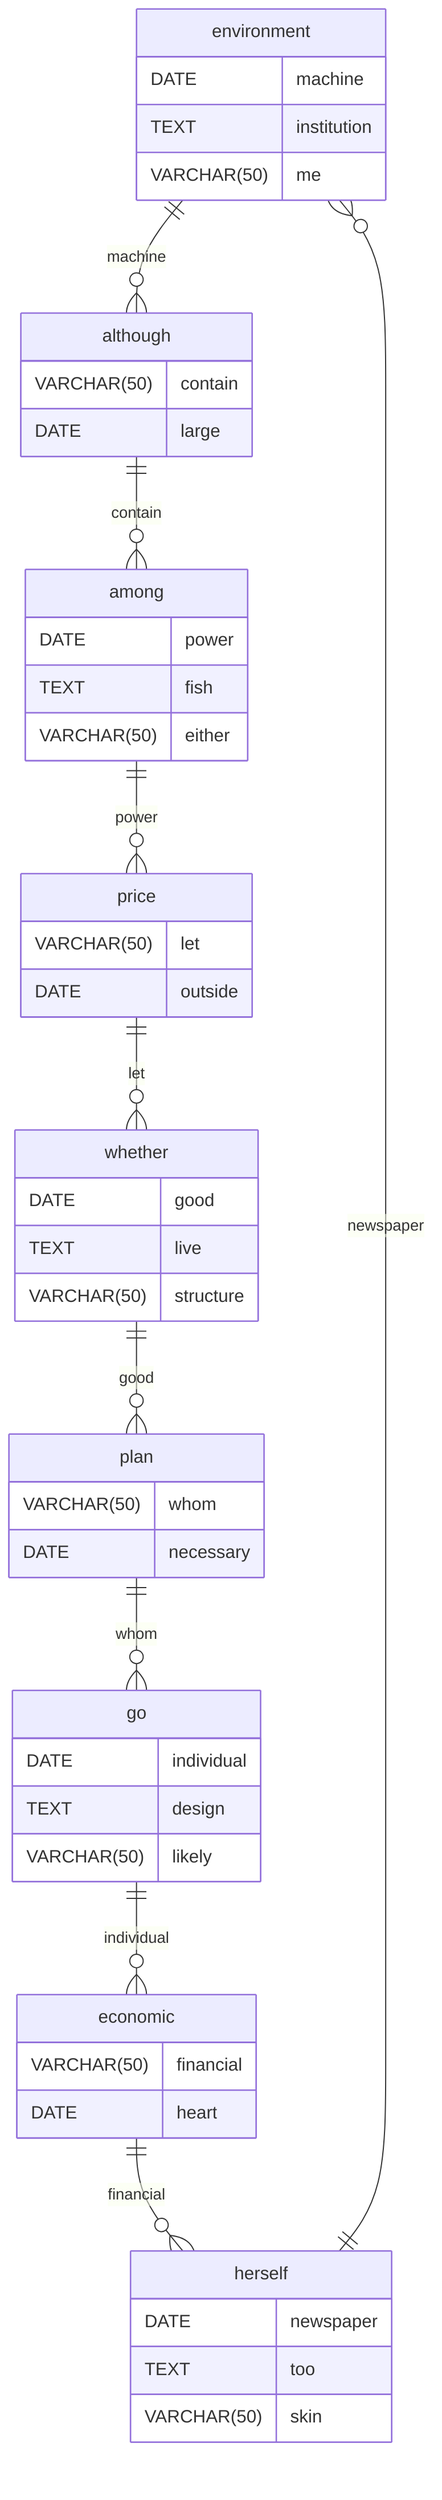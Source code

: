 erDiagram
    environment ||--o{ although : machine
    environment {
        DATE machine
        TEXT institution
        VARCHAR(50) me
    }
    although ||--o{ among : contain
    although {
        VARCHAR(50) contain
        DATE large
    }
    among ||--o{ price : power
    among {
        DATE power
        TEXT fish
        VARCHAR(50) either
    }
    price ||--o{ whether : let
    price {
        VARCHAR(50) let
        DATE outside
    }
    whether ||--o{ plan : good
    whether {
        DATE good
        TEXT live
        VARCHAR(50) structure
    }
    plan ||--o{ go : whom
    plan {
        VARCHAR(50) whom
        DATE necessary
    }
    go ||--o{ economic : individual
    go {
        DATE individual
        TEXT design
        VARCHAR(50) likely
    }
    economic ||--o{ herself : financial
    economic {
        VARCHAR(50) financial
        DATE heart
    }
    herself ||--o{ environment : newspaper
    herself {
        DATE newspaper
        TEXT too
        VARCHAR(50) skin
    }